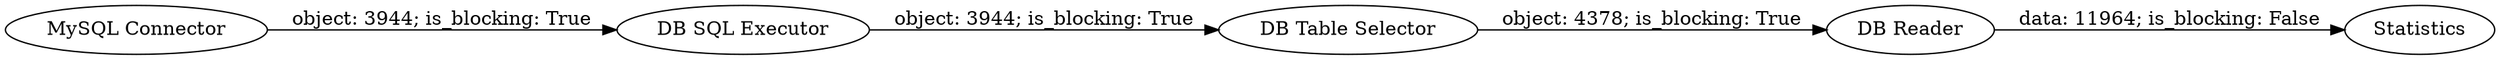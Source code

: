 digraph {
	"5566205525578848180_210" [label=Statistics]
	"5566205525578848180_5" [label="DB Table Selector"]
	"5566205525578848180_3" [label="DB SQL Executor"]
	"5566205525578848180_4" [label="DB Reader"]
	"5566205525578848180_2" [label="MySQL Connector"]
	"5566205525578848180_4" -> "5566205525578848180_210" [label="data: 11964; is_blocking: False"]
	"5566205525578848180_5" -> "5566205525578848180_4" [label="object: 4378; is_blocking: True"]
	"5566205525578848180_3" -> "5566205525578848180_5" [label="object: 3944; is_blocking: True"]
	"5566205525578848180_2" -> "5566205525578848180_3" [label="object: 3944; is_blocking: True"]
	rankdir=LR
}
